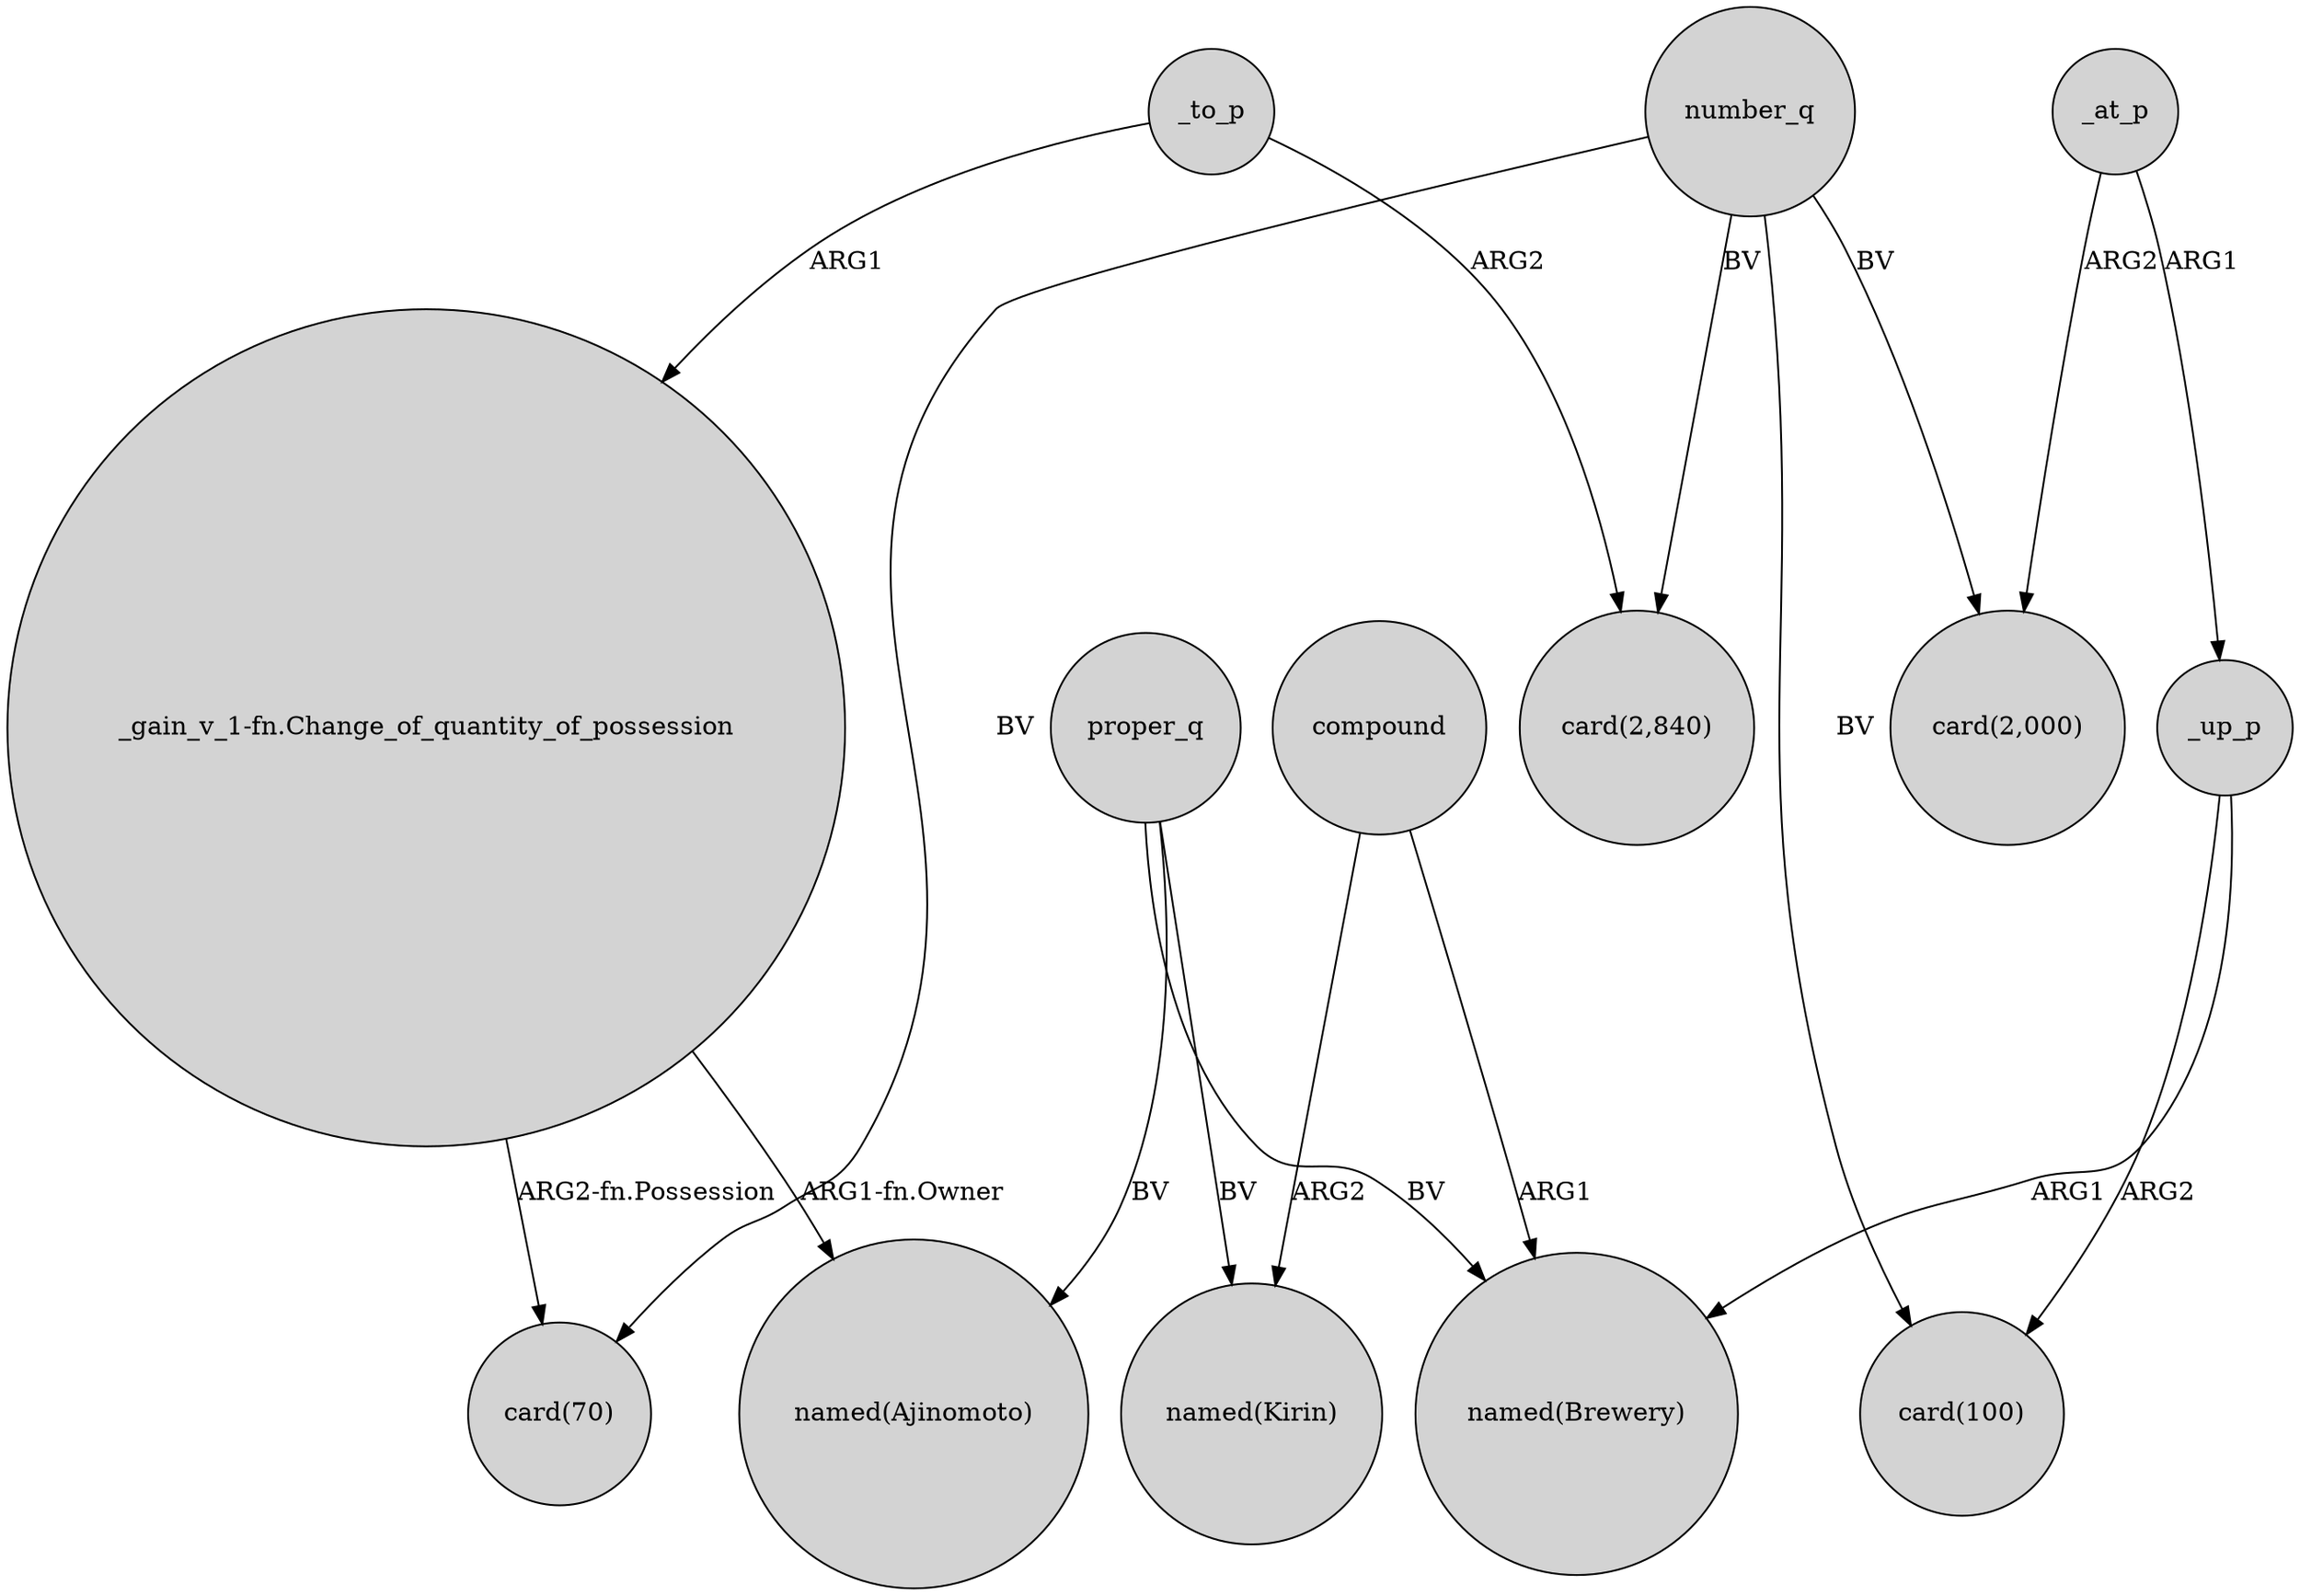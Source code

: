 digraph {
	node [shape=circle style=filled]
	"_gain_v_1-fn.Change_of_quantity_of_possession" -> "named(Ajinomoto)" [label="ARG1-fn.Owner"]
	number_q -> "card(2,000)" [label=BV]
	proper_q -> "named(Brewery)" [label=BV]
	_to_p -> "card(2,840)" [label=ARG2]
	_at_p -> _up_p [label=ARG1]
	number_q -> "card(100)" [label=BV]
	"_gain_v_1-fn.Change_of_quantity_of_possession" -> "card(70)" [label="ARG2-fn.Possession"]
	compound -> "named(Brewery)" [label=ARG1]
	proper_q -> "named(Ajinomoto)" [label=BV]
	_up_p -> "card(100)" [label=ARG2]
	_to_p -> "_gain_v_1-fn.Change_of_quantity_of_possession" [label=ARG1]
	_up_p -> "named(Brewery)" [label=ARG1]
	number_q -> "card(2,840)" [label=BV]
	_at_p -> "card(2,000)" [label=ARG2]
	number_q -> "card(70)" [label=BV]
	proper_q -> "named(Kirin)" [label=BV]
	compound -> "named(Kirin)" [label=ARG2]
}
